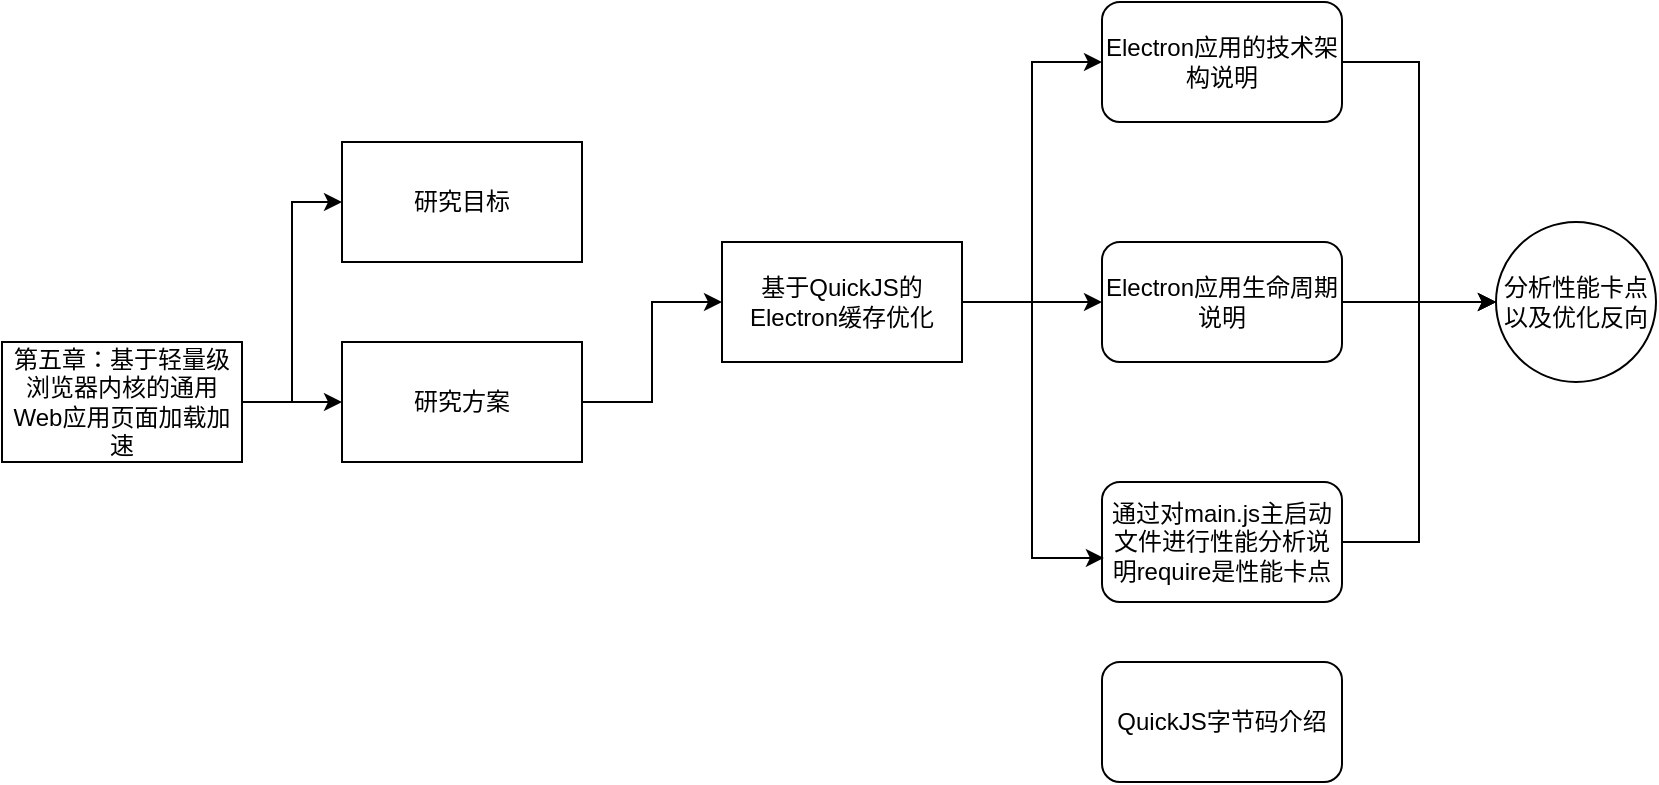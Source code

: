 <mxfile version="24.3.1" type="github">
  <diagram name="第 1 页" id="-sNarXn3bYcIwHpL6Iyx">
    <mxGraphModel dx="1386" dy="759" grid="1" gridSize="10" guides="1" tooltips="1" connect="1" arrows="1" fold="1" page="1" pageScale="1" pageWidth="827" pageHeight="1169" math="0" shadow="0">
      <root>
        <mxCell id="0" />
        <mxCell id="1" parent="0" />
        <mxCell id="DB-tnavGCFEQmcXpQX1y-6" style="edgeStyle=orthogonalEdgeStyle;rounded=0;orthogonalLoop=1;jettySize=auto;html=1;exitX=1;exitY=0.5;exitDx=0;exitDy=0;" parent="1" source="DB-tnavGCFEQmcXpQX1y-1" target="DB-tnavGCFEQmcXpQX1y-3" edge="1">
          <mxGeometry relative="1" as="geometry" />
        </mxCell>
        <mxCell id="DB-tnavGCFEQmcXpQX1y-7" style="edgeStyle=orthogonalEdgeStyle;rounded=0;orthogonalLoop=1;jettySize=auto;html=1;exitX=1;exitY=0.5;exitDx=0;exitDy=0;entryX=0;entryY=0.5;entryDx=0;entryDy=0;" parent="1" source="DB-tnavGCFEQmcXpQX1y-1" target="DB-tnavGCFEQmcXpQX1y-2" edge="1">
          <mxGeometry relative="1" as="geometry" />
        </mxCell>
        <mxCell id="DB-tnavGCFEQmcXpQX1y-1" value="第五章：基于轻量级浏览器内核的通用Web应用页面加载加速" style="rounded=0;whiteSpace=wrap;html=1;" parent="1" vertex="1">
          <mxGeometry x="80" y="280" width="120" height="60" as="geometry" />
        </mxCell>
        <mxCell id="DB-tnavGCFEQmcXpQX1y-2" value="研究目标" style="rounded=0;whiteSpace=wrap;html=1;" parent="1" vertex="1">
          <mxGeometry x="250" y="180" width="120" height="60" as="geometry" />
        </mxCell>
        <mxCell id="DB-tnavGCFEQmcXpQX1y-8" style="edgeStyle=orthogonalEdgeStyle;rounded=0;orthogonalLoop=1;jettySize=auto;html=1;exitX=1;exitY=0.5;exitDx=0;exitDy=0;entryX=0;entryY=0.5;entryDx=0;entryDy=0;" parent="1" source="DB-tnavGCFEQmcXpQX1y-3" target="DB-tnavGCFEQmcXpQX1y-4" edge="1">
          <mxGeometry relative="1" as="geometry" />
        </mxCell>
        <mxCell id="DB-tnavGCFEQmcXpQX1y-3" value="研究方案" style="rounded=0;whiteSpace=wrap;html=1;" parent="1" vertex="1">
          <mxGeometry x="250" y="280" width="120" height="60" as="geometry" />
        </mxCell>
        <mxCell id="qXv7LJP2Twusi8GaxmQC-6" style="edgeStyle=orthogonalEdgeStyle;rounded=0;orthogonalLoop=1;jettySize=auto;html=1;entryX=0;entryY=0.5;entryDx=0;entryDy=0;" edge="1" parent="1" source="DB-tnavGCFEQmcXpQX1y-4" target="qXv7LJP2Twusi8GaxmQC-5">
          <mxGeometry relative="1" as="geometry" />
        </mxCell>
        <mxCell id="qXv7LJP2Twusi8GaxmQC-9" style="edgeStyle=orthogonalEdgeStyle;rounded=0;orthogonalLoop=1;jettySize=auto;html=1;" edge="1" parent="1" source="DB-tnavGCFEQmcXpQX1y-4" target="qXv7LJP2Twusi8GaxmQC-8">
          <mxGeometry relative="1" as="geometry" />
        </mxCell>
        <mxCell id="DB-tnavGCFEQmcXpQX1y-4" value="基于QuickJS的Electron缓存优化" style="rounded=0;whiteSpace=wrap;html=1;" parent="1" vertex="1">
          <mxGeometry x="440" y="230" width="120" height="60" as="geometry" />
        </mxCell>
        <mxCell id="DB-tnavGCFEQmcXpQX1y-12" value="分析性能卡点以及优化反向" style="ellipse;whiteSpace=wrap;html=1;aspect=fixed;" parent="1" vertex="1">
          <mxGeometry x="827" y="220" width="80" height="80" as="geometry" />
        </mxCell>
        <mxCell id="qXv7LJP2Twusi8GaxmQC-7" style="edgeStyle=orthogonalEdgeStyle;rounded=0;orthogonalLoop=1;jettySize=auto;html=1;entryX=0;entryY=0.5;entryDx=0;entryDy=0;" edge="1" parent="1" source="qXv7LJP2Twusi8GaxmQC-5" target="DB-tnavGCFEQmcXpQX1y-12">
          <mxGeometry relative="1" as="geometry" />
        </mxCell>
        <mxCell id="qXv7LJP2Twusi8GaxmQC-5" value="Electron应用的技术架构说明" style="rounded=1;whiteSpace=wrap;html=1;" vertex="1" parent="1">
          <mxGeometry x="630" y="110" width="120" height="60" as="geometry" />
        </mxCell>
        <mxCell id="qXv7LJP2Twusi8GaxmQC-10" style="edgeStyle=orthogonalEdgeStyle;rounded=0;orthogonalLoop=1;jettySize=auto;html=1;exitX=1;exitY=0.5;exitDx=0;exitDy=0;" edge="1" parent="1" source="qXv7LJP2Twusi8GaxmQC-8" target="DB-tnavGCFEQmcXpQX1y-12">
          <mxGeometry relative="1" as="geometry" />
        </mxCell>
        <mxCell id="qXv7LJP2Twusi8GaxmQC-8" value="Electron应用生命周期说明" style="rounded=1;whiteSpace=wrap;html=1;" vertex="1" parent="1">
          <mxGeometry x="630" y="230" width="120" height="60" as="geometry" />
        </mxCell>
        <mxCell id="qXv7LJP2Twusi8GaxmQC-13" style="edgeStyle=orthogonalEdgeStyle;rounded=0;orthogonalLoop=1;jettySize=auto;html=1;entryX=0;entryY=0.5;entryDx=0;entryDy=0;" edge="1" parent="1" source="qXv7LJP2Twusi8GaxmQC-11" target="DB-tnavGCFEQmcXpQX1y-12">
          <mxGeometry relative="1" as="geometry" />
        </mxCell>
        <mxCell id="qXv7LJP2Twusi8GaxmQC-11" value="通过对main.js主启动文件进行性能分析说明require是性能卡点" style="rounded=1;whiteSpace=wrap;html=1;" vertex="1" parent="1">
          <mxGeometry x="630" y="350" width="120" height="60" as="geometry" />
        </mxCell>
        <mxCell id="qXv7LJP2Twusi8GaxmQC-12" style="edgeStyle=orthogonalEdgeStyle;rounded=0;orthogonalLoop=1;jettySize=auto;html=1;exitX=1;exitY=0.5;exitDx=0;exitDy=0;entryX=0.008;entryY=0.633;entryDx=0;entryDy=0;entryPerimeter=0;" edge="1" parent="1" source="DB-tnavGCFEQmcXpQX1y-4" target="qXv7LJP2Twusi8GaxmQC-11">
          <mxGeometry relative="1" as="geometry" />
        </mxCell>
        <mxCell id="qXv7LJP2Twusi8GaxmQC-14" value="QuickJS字节码介绍" style="rounded=1;whiteSpace=wrap;html=1;" vertex="1" parent="1">
          <mxGeometry x="630" y="440" width="120" height="60" as="geometry" />
        </mxCell>
      </root>
    </mxGraphModel>
  </diagram>
</mxfile>
